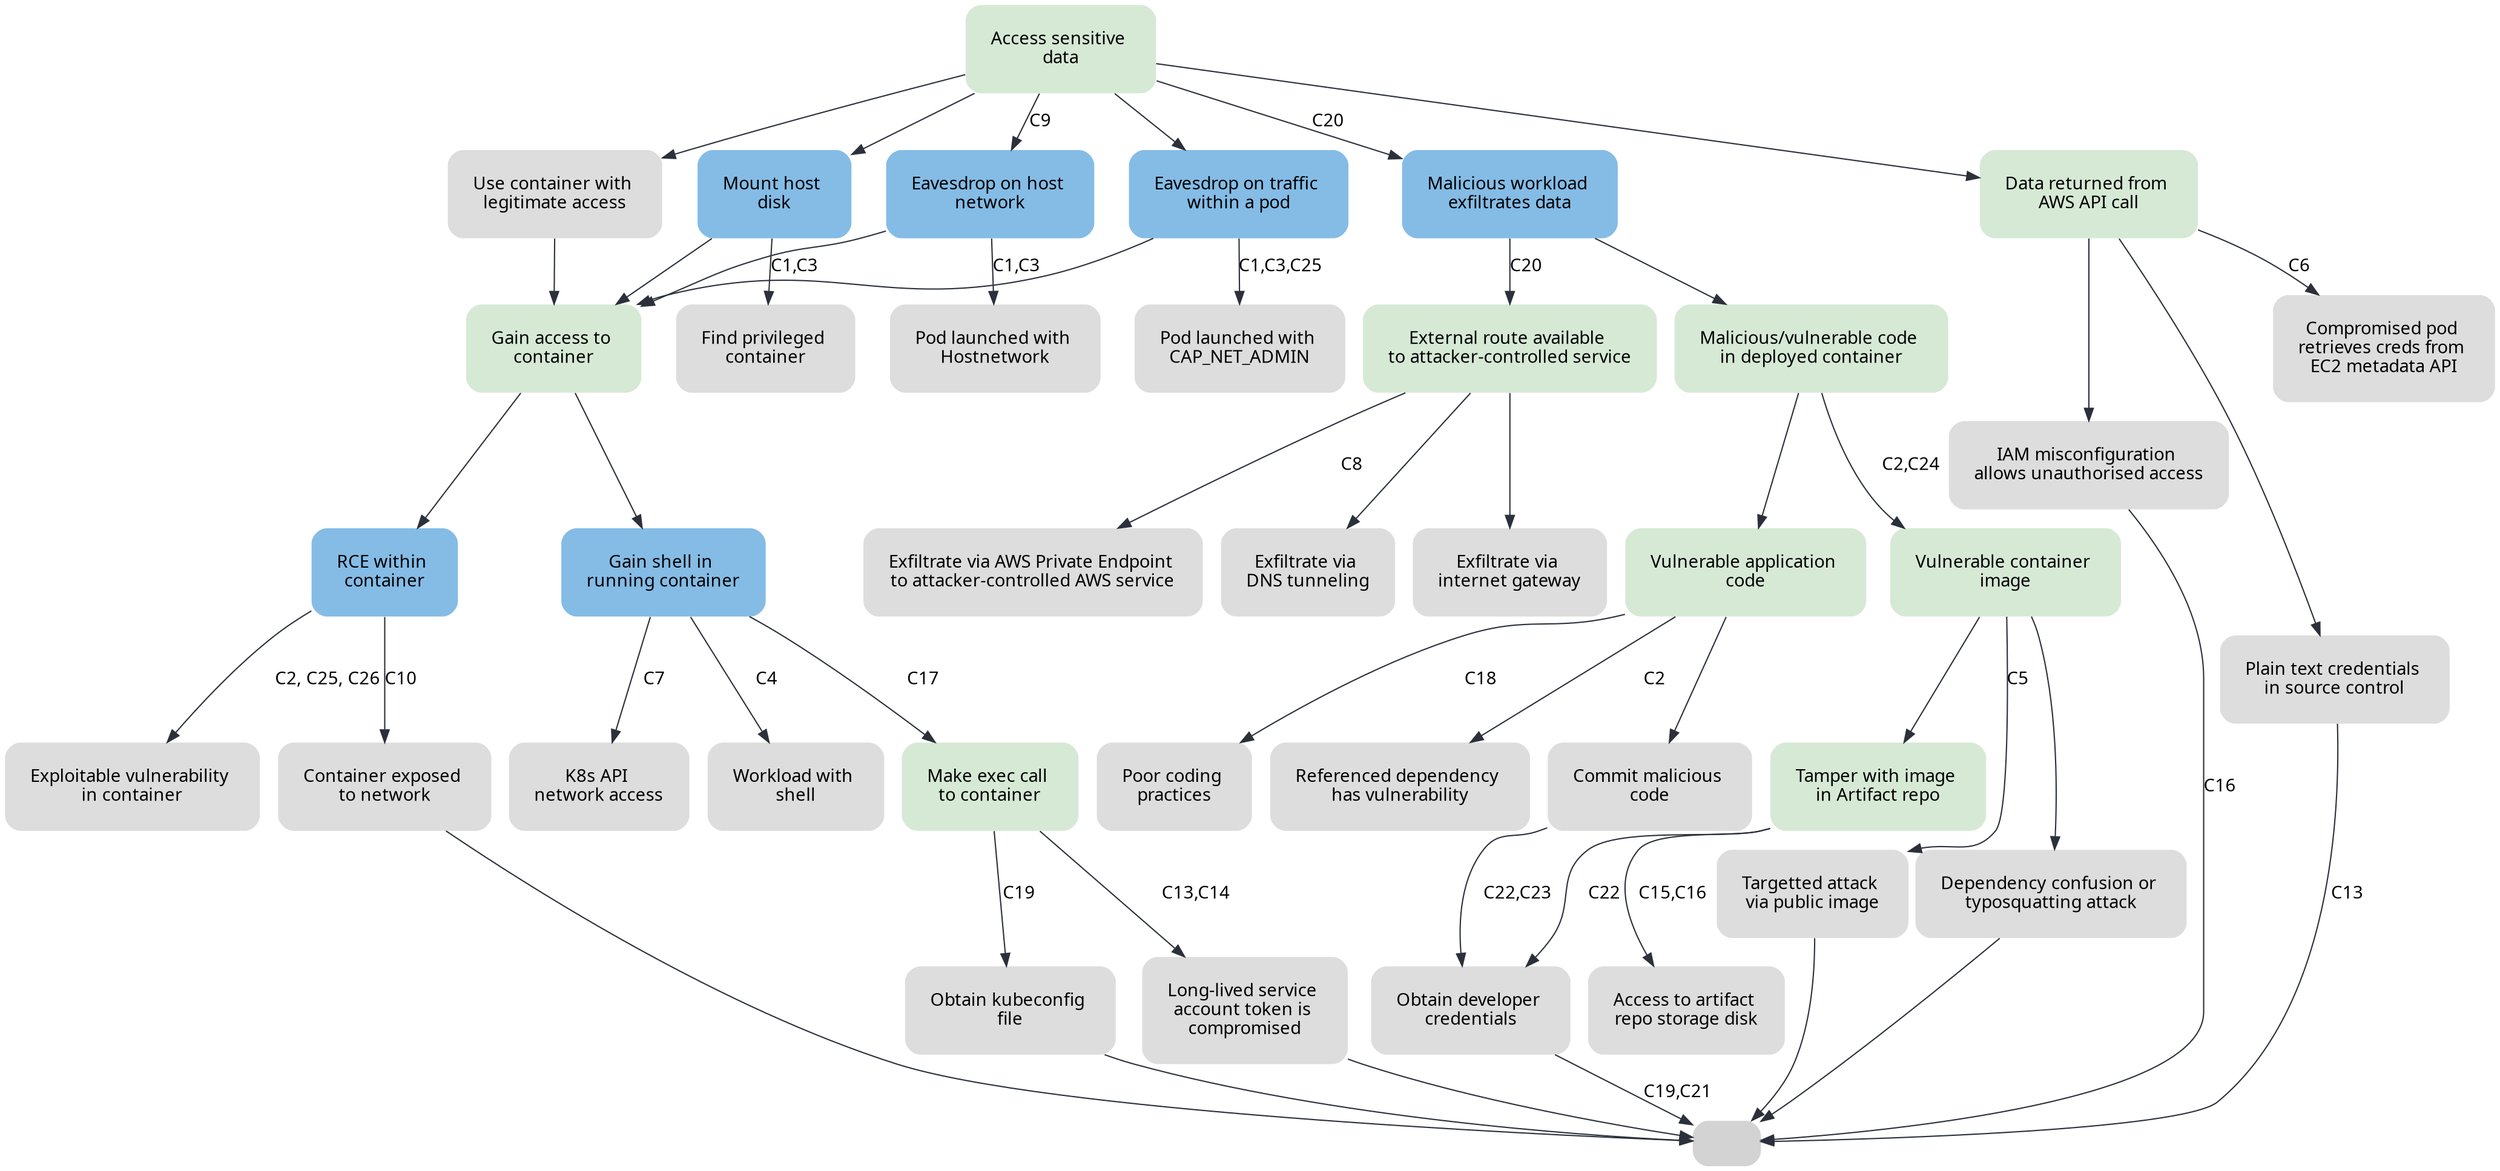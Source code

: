digraph {
	// Base Styling
	rankdir="TB";
	splines=true;
	overlap=false;
	nodesep="0.2";
	ranksep="0.4";
	// label="Some Title";
	labelloc="t";
	fontname="Montserrat";
	node [ fontname="Montserrat" margin=0.28 shape="plaintext" style="filled, rounded" ]
	edge [ fontname="Montserrat" color="#2B303A" ]
	d [shape=none, label="", image="hashjack.png"];

	// List of Nodes

	// base nodes
	// reality [ label="Reality" fillcolor="#2B303A" fontcolor="#ffffff" ]
	// attack_win [ label="Access video\nrecordings in\nS3 bucket\n(attackers win)" fillcolor="#DB2955" fontcolor="#ffffff" ]

	// green nodes
	node [ color="#D6E9D5" ]
	access_sensitive_data [ label="Access sensitive \ndata" ]
	access_container [ label="Gain access to \ncontainer" ]
	vuln_code_in_container [ label="Malicious/vulnerable code \nin deployed container" ]
	external_route [ label="External route available \nto attacker-controlled service" ]
	exec_call [ label="Make exec call \nto container" ]
	vuln_image [ label="Vulnerable container \nimage" ]
	tamper_with_image [ label="Tamper with image \nin Artifact repo" ]
	vuln_app_code [ label="Vulnerable application \ncode" ]
	aws_api_call [ label="Data returned from \nAWS API call" ]
	
	

	// blue nodes
	node [ color="#84BCE6" ]
	mount_host_disk [ label="Mount host \ndisk" ]
	eavesdrop_on_host [ label="Eavesdrop on host \nnetwork" ]
	eavesdrop_in_pod [ label="Eavesdrop on traffic \nwithin a pod" ]
	exfiltrate_data [ label="Malicious workload \nexfiltrates data" ]
	rce_in_container [ label="RCE within \ncontainer" ]
	shell_access [ label="Gain shell in \nrunning container" ]


	// white nodes
	node [ color="#DDDDDD" ]
	legit_container [ label="Use container with \nlegitimate access" ]
	hostnetwork [ label="Pod launched with \nHostnetwork" ]
	cap_net_admin [label="Pod launched with \nCAP_NET_ADMIN" ]
	priv_container [label="Find privileged \ncontainer" ]
	poor_code [ label="Poor coding \npractices" ]
	vuln_dependency [ label="Referenced dependency \nhas vulnerability" ]
	dns_tunnel [ label="Exfiltrate via \nDNS tunneling" ]
	internet_gateway_exfiltrate [ label="Exfiltrate via \ninternet gateway" ]
	priv_endpoint_exfiltrate [ label="Exfiltrate via AWS Private Endpoint \nto attacker-controlled AWS service" ]
	IAM_misconfig [ label="IAM misconfiguration \nallows unauthorised access" ]
	plain_text_creds [ label="Plain text credentials \nin source control" ]
	ec2_instance_metadata [ label="Compromised pod \nretrieves creds from \nEC2 metadata API" ]
	k8s_api_network_access [ label="K8s API \nnetwork access" ]
	workload_with_shell [ label="Workload with \nshell" ]
	typosquat [ label="Dependency confusion or \ntyposquatting attack" ]
	exploitable_vuln [ label="Exploitable vulnerability \nin container" ]
	exposed_container [ label="Container exposed \nto network" ]
	obtain_kubeconfig [ label="Obtain kubeconfig \nfile" ]
	long_lived_SA_token [ label="Long-lived service \naccount token is \ncompromised" ]
	targetted_supply_chain [label="Targetted attack \nvia public image" ]
	dev_creds [ label="Obtain developer \ncredentials" ]
	artifact_repo_storage [ label="Access to artifact \nrepo storage disk" ]
	commit_malicious_code [ label="Commit malicious \ncode" ]



	// List of Edges
	
	access_sensitive_data -> legit_container -> access_container

	access_container -> rce_in_container
	rce_in_container -> exploitable_vuln [ label="C2, C25, C26" ]
	rce_in_container -> exposed_container [ label="C10" ]
	exposed_container -> d
	access_container -> shell_access
	shell_access -> exec_call [ label="C17" ]
	exec_call -> long_lived_SA_token [ label="C13,C14" ]
	long_lived_SA_token -> d
	exec_call -> obtain_kubeconfig [ label="C19" ]
	obtain_kubeconfig -> d
	shell_access -> k8s_api_network_access [ label="C7" ]
	shell_access -> workload_with_shell [ label="C4" ]
  
	access_sensitive_data -> mount_host_disk
	mount_host_disk -> priv_container [ label="C1,C3"]
	mount_host_disk -> access_container
  
	access_sensitive_data -> eavesdrop_on_host [ label="C9" ]
	eavesdrop_on_host -> hostnetwork [ label="C1,C3"]
	eavesdrop_on_host -> access_container
  
	access_sensitive_data -> eavesdrop_in_pod
	eavesdrop_in_pod -> cap_net_admin [ label="C1,C3,C25" ]
	eavesdrop_in_pod -> access_container

	access_sensitive_data -> exfiltrate_data [ label="C20" ]
	exfiltrate_data -> vuln_code_in_container
	vuln_code_in_container -> vuln_image [ label="C2,C24" ]
	vuln_image -> targetted_supply_chain [ label="C5" ]
	targetted_supply_chain -> d
	vuln_image -> typosquat -> d
	vuln_image -> tamper_with_image 
	tamper_with_image -> artifact_repo_storage [ label="C15,C16" ]
	tamper_with_image -> dev_creds [ label="C22" ]
	vuln_code_in_container -> vuln_app_code -> commit_malicious_code
	commit_malicious_code -> dev_creds [ label="C22,C23"]
	vuln_app_code -> poor_code [ label="C18" ]
	vuln_app_code -> vuln_dependency  [ label="C2" ]

	dev_creds -> d [ label="C19,C21" ]

	exfiltrate_data -> external_route [ label="C20" ]
	external_route -> internet_gateway_exfiltrate
	external_route -> dns_tunnel
	external_route -> priv_endpoint_exfiltrate [ label="C8" ]
  
	aws_api_call -> ec2_instance_metadata [ label="C6" ]
	access_sensitive_data -> aws_api_call -> IAM_misconfig
	IAM_misconfig -> d [ label="C16" ]
	aws_api_call -> plain_text_creds
	plain_text_creds -> d [ label="C13"]




	// Subgraphs / Clusters

	// these clusters enforce the correct hierarchies
  
	subgraph same_level_a {
		rank=same;
		legit_container
		mount_host_disk
		eavesdrop_on_host
		eavesdrop_in_pod
		aws_api_call
		exfiltrate_data
	}

	subgraph same_level_b {
		rank=same;
		access_container
		priv_container
		hostnetwork
		cap_net_admin
	}

	subgraph same_level_c {
		rank=same;
		exposed_container
		exploitable_vuln
	}
	


  // Enforcing ordering in levels
  
	legit_container -> mount_host_disk -> eavesdrop_on_host -> eavesdrop_in_pod -> exfiltrate_data -> aws_api_call [ style="invis" ]
	access_container -> priv_container -> hostnetwork -> cap_net_admin [ style="invis" ]
}